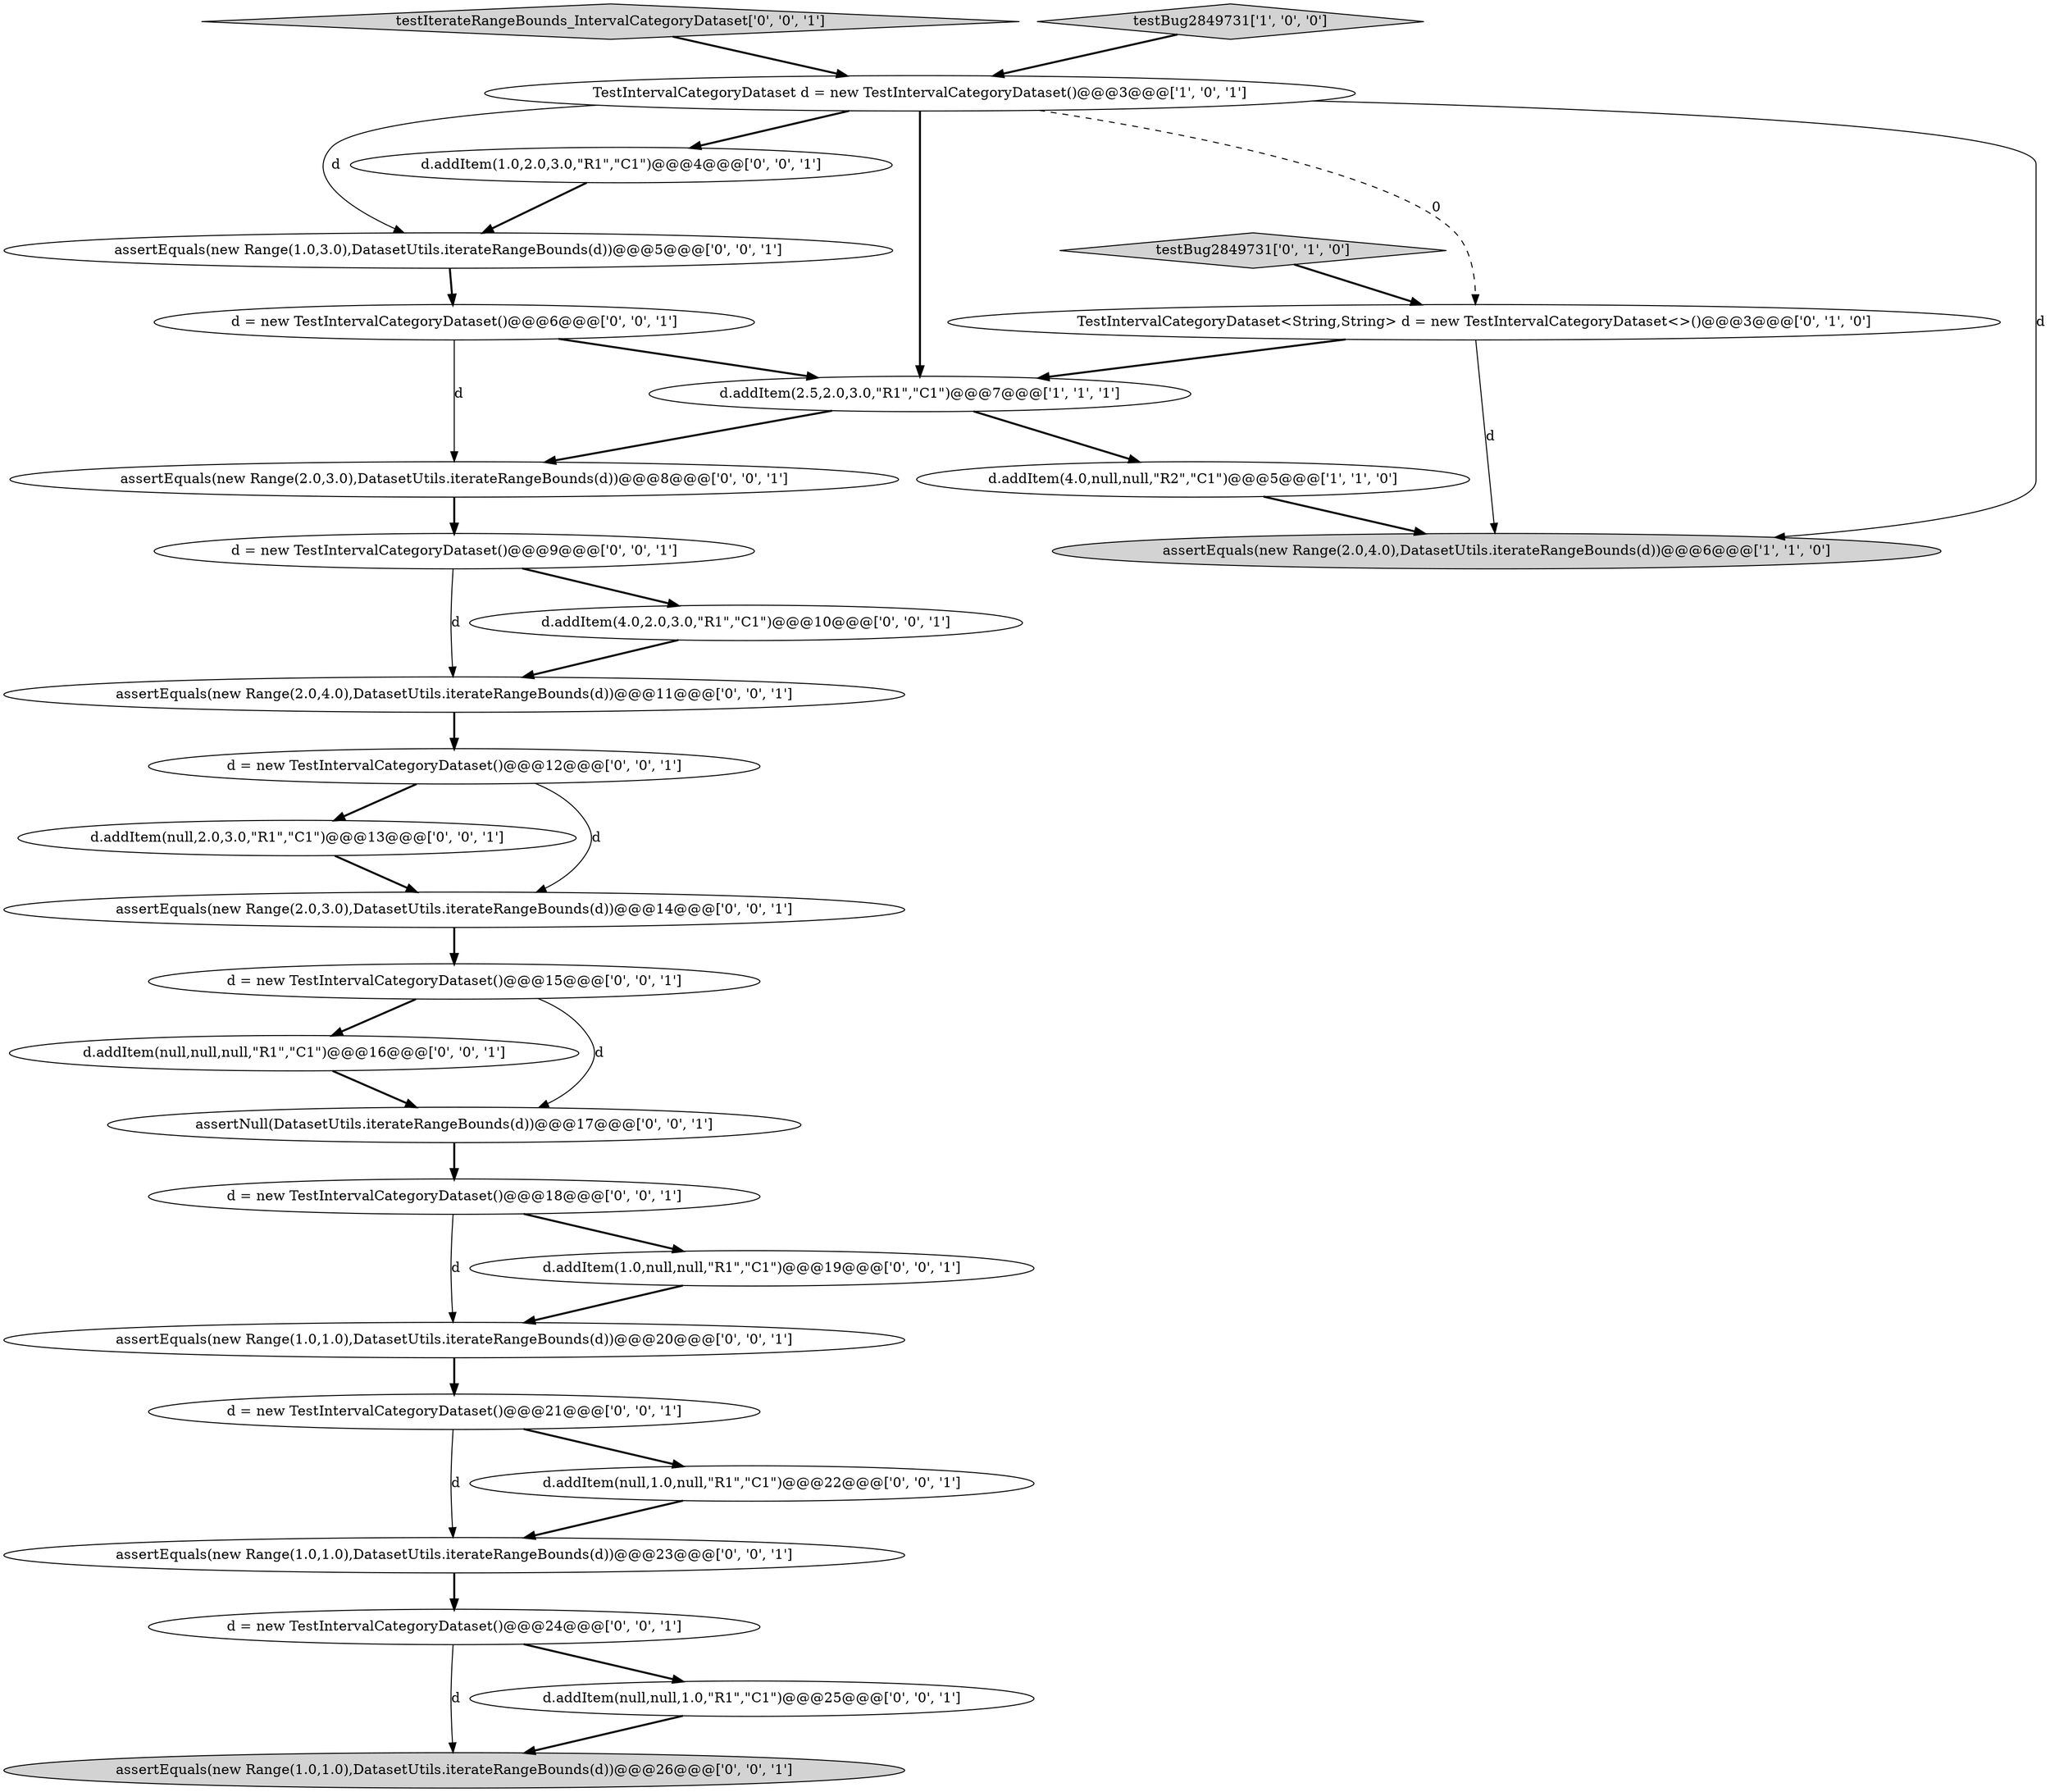 digraph {
14 [style = filled, label = "testIterateRangeBounds_IntervalCategoryDataset['0', '0', '1']", fillcolor = lightgray, shape = diamond image = "AAA0AAABBB3BBB"];
24 [style = filled, label = "d = new TestIntervalCategoryDataset()@@@9@@@['0', '0', '1']", fillcolor = white, shape = ellipse image = "AAA0AAABBB3BBB"];
26 [style = filled, label = "assertEquals(new Range(1.0,1.0),DatasetUtils.iterateRangeBounds(d))@@@26@@@['0', '0', '1']", fillcolor = lightgray, shape = ellipse image = "AAA0AAABBB3BBB"];
27 [style = filled, label = "assertEquals(new Range(1.0,3.0),DatasetUtils.iterateRangeBounds(d))@@@5@@@['0', '0', '1']", fillcolor = white, shape = ellipse image = "AAA0AAABBB3BBB"];
29 [style = filled, label = "d.addItem(null,null,null,\"R1\",\"C1\")@@@16@@@['0', '0', '1']", fillcolor = white, shape = ellipse image = "AAA0AAABBB3BBB"];
11 [style = filled, label = "d = new TestIntervalCategoryDataset()@@@21@@@['0', '0', '1']", fillcolor = white, shape = ellipse image = "AAA0AAABBB3BBB"];
2 [style = filled, label = "d.addItem(4.0,null,null,\"R2\",\"C1\")@@@5@@@['1', '1', '0']", fillcolor = white, shape = ellipse image = "AAA0AAABBB1BBB"];
5 [style = filled, label = "testBug2849731['0', '1', '0']", fillcolor = lightgray, shape = diamond image = "AAA0AAABBB2BBB"];
13 [style = filled, label = "assertEquals(new Range(1.0,1.0),DatasetUtils.iterateRangeBounds(d))@@@20@@@['0', '0', '1']", fillcolor = white, shape = ellipse image = "AAA0AAABBB3BBB"];
3 [style = filled, label = "TestIntervalCategoryDataset d = new TestIntervalCategoryDataset()@@@3@@@['1', '0', '1']", fillcolor = white, shape = ellipse image = "AAA0AAABBB1BBB"];
21 [style = filled, label = "d = new TestIntervalCategoryDataset()@@@6@@@['0', '0', '1']", fillcolor = white, shape = ellipse image = "AAA0AAABBB3BBB"];
16 [style = filled, label = "d.addItem(1.0,2.0,3.0,\"R1\",\"C1\")@@@4@@@['0', '0', '1']", fillcolor = white, shape = ellipse image = "AAA0AAABBB3BBB"];
17 [style = filled, label = "assertEquals(new Range(1.0,1.0),DatasetUtils.iterateRangeBounds(d))@@@23@@@['0', '0', '1']", fillcolor = white, shape = ellipse image = "AAA0AAABBB3BBB"];
20 [style = filled, label = "d.addItem(4.0,2.0,3.0,\"R1\",\"C1\")@@@10@@@['0', '0', '1']", fillcolor = white, shape = ellipse image = "AAA0AAABBB3BBB"];
12 [style = filled, label = "assertEquals(new Range(2.0,3.0),DatasetUtils.iterateRangeBounds(d))@@@8@@@['0', '0', '1']", fillcolor = white, shape = ellipse image = "AAA0AAABBB3BBB"];
10 [style = filled, label = "d = new TestIntervalCategoryDataset()@@@24@@@['0', '0', '1']", fillcolor = white, shape = ellipse image = "AAA0AAABBB3BBB"];
18 [style = filled, label = "assertNull(DatasetUtils.iterateRangeBounds(d))@@@17@@@['0', '0', '1']", fillcolor = white, shape = ellipse image = "AAA0AAABBB3BBB"];
1 [style = filled, label = "assertEquals(new Range(2.0,4.0),DatasetUtils.iterateRangeBounds(d))@@@6@@@['1', '1', '0']", fillcolor = lightgray, shape = ellipse image = "AAA0AAABBB1BBB"];
4 [style = filled, label = "d.addItem(2.5,2.0,3.0,\"R1\",\"C1\")@@@7@@@['1', '1', '1']", fillcolor = white, shape = ellipse image = "AAA0AAABBB1BBB"];
28 [style = filled, label = "d.addItem(null,1.0,null,\"R1\",\"C1\")@@@22@@@['0', '0', '1']", fillcolor = white, shape = ellipse image = "AAA0AAABBB3BBB"];
19 [style = filled, label = "d.addItem(null,2.0,3.0,\"R1\",\"C1\")@@@13@@@['0', '0', '1']", fillcolor = white, shape = ellipse image = "AAA0AAABBB3BBB"];
23 [style = filled, label = "assertEquals(new Range(2.0,3.0),DatasetUtils.iterateRangeBounds(d))@@@14@@@['0', '0', '1']", fillcolor = white, shape = ellipse image = "AAA0AAABBB3BBB"];
25 [style = filled, label = "d = new TestIntervalCategoryDataset()@@@18@@@['0', '0', '1']", fillcolor = white, shape = ellipse image = "AAA0AAABBB3BBB"];
7 [style = filled, label = "assertEquals(new Range(2.0,4.0),DatasetUtils.iterateRangeBounds(d))@@@11@@@['0', '0', '1']", fillcolor = white, shape = ellipse image = "AAA0AAABBB3BBB"];
8 [style = filled, label = "d = new TestIntervalCategoryDataset()@@@15@@@['0', '0', '1']", fillcolor = white, shape = ellipse image = "AAA0AAABBB3BBB"];
0 [style = filled, label = "testBug2849731['1', '0', '0']", fillcolor = lightgray, shape = diamond image = "AAA0AAABBB1BBB"];
6 [style = filled, label = "TestIntervalCategoryDataset<String,String> d = new TestIntervalCategoryDataset<>()@@@3@@@['0', '1', '0']", fillcolor = white, shape = ellipse image = "AAA1AAABBB2BBB"];
9 [style = filled, label = "d.addItem(null,null,1.0,\"R1\",\"C1\")@@@25@@@['0', '0', '1']", fillcolor = white, shape = ellipse image = "AAA0AAABBB3BBB"];
15 [style = filled, label = "d.addItem(1.0,null,null,\"R1\",\"C1\")@@@19@@@['0', '0', '1']", fillcolor = white, shape = ellipse image = "AAA0AAABBB3BBB"];
22 [style = filled, label = "d = new TestIntervalCategoryDataset()@@@12@@@['0', '0', '1']", fillcolor = white, shape = ellipse image = "AAA0AAABBB3BBB"];
24->7 [style = solid, label="d"];
22->19 [style = bold, label=""];
14->3 [style = bold, label=""];
6->4 [style = bold, label=""];
20->7 [style = bold, label=""];
10->26 [style = solid, label="d"];
24->20 [style = bold, label=""];
10->9 [style = bold, label=""];
17->10 [style = bold, label=""];
3->6 [style = dashed, label="0"];
18->25 [style = bold, label=""];
0->3 [style = bold, label=""];
7->22 [style = bold, label=""];
19->23 [style = bold, label=""];
22->23 [style = solid, label="d"];
11->17 [style = solid, label="d"];
21->12 [style = solid, label="d"];
12->24 [style = bold, label=""];
4->2 [style = bold, label=""];
6->1 [style = solid, label="d"];
8->18 [style = solid, label="d"];
8->29 [style = bold, label=""];
13->11 [style = bold, label=""];
3->1 [style = solid, label="d"];
3->27 [style = solid, label="d"];
23->8 [style = bold, label=""];
2->1 [style = bold, label=""];
16->27 [style = bold, label=""];
15->13 [style = bold, label=""];
4->12 [style = bold, label=""];
9->26 [style = bold, label=""];
3->16 [style = bold, label=""];
29->18 [style = bold, label=""];
21->4 [style = bold, label=""];
11->28 [style = bold, label=""];
25->13 [style = solid, label="d"];
3->4 [style = bold, label=""];
25->15 [style = bold, label=""];
5->6 [style = bold, label=""];
27->21 [style = bold, label=""];
28->17 [style = bold, label=""];
}
